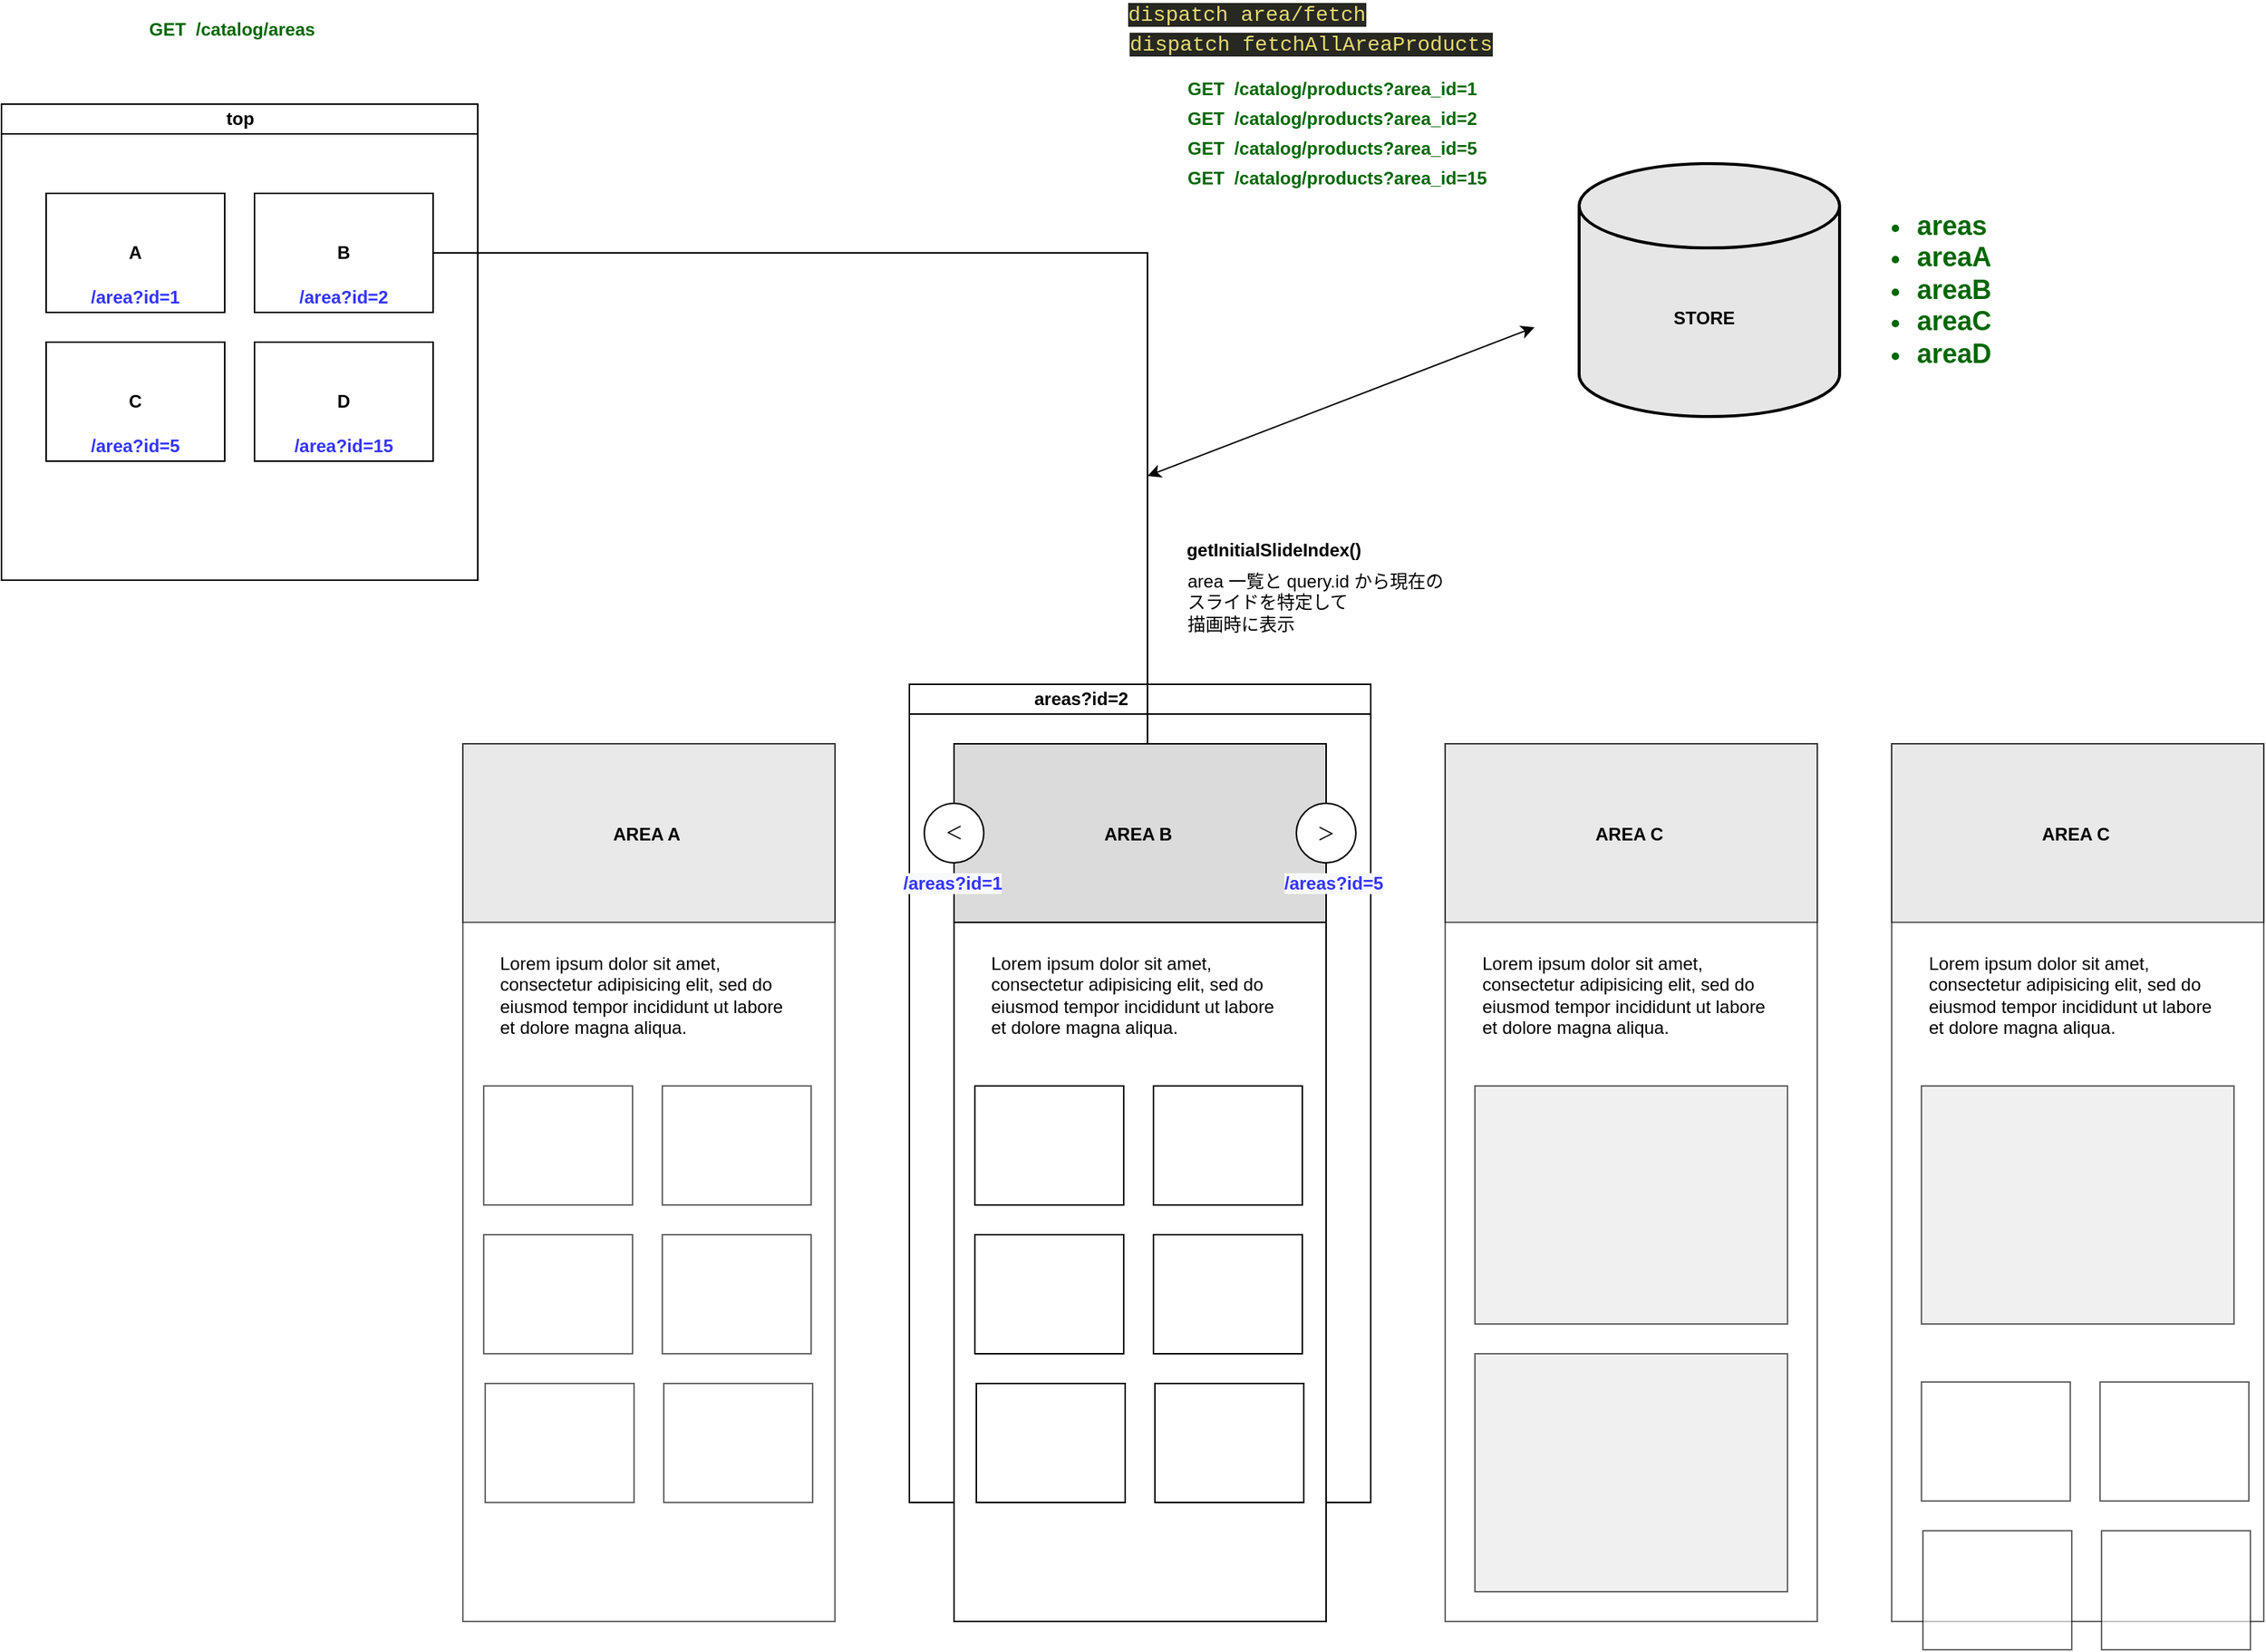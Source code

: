 <mxfile version="14.6.11" type="github">
  <diagram id="C5RBs43oDa-KdzZeNtuy" name="Page-1">
    <mxGraphModel dx="1773" dy="1271" grid="1" gridSize="10" guides="1" tooltips="1" connect="1" arrows="1" fold="1" page="1" pageScale="1" pageWidth="827" pageHeight="1169" math="0" shadow="0">
      <root>
        <mxCell id="WIyWlLk6GJQsqaUBKTNV-0" />
        <mxCell id="WIyWlLk6GJQsqaUBKTNV-1" parent="WIyWlLk6GJQsqaUBKTNV-0" />
        <mxCell id="VVKggrItEhhPszAlmE28-15" value="top" style="swimlane;html=1;startSize=20;horizontal=1;containerType=tree;" vertex="1" parent="WIyWlLk6GJQsqaUBKTNV-1">
          <mxGeometry x="60" y="130" width="320" height="320" as="geometry" />
        </mxCell>
        <mxCell id="VVKggrItEhhPszAlmE28-17" value="&lt;b&gt;A&lt;/b&gt;" style="whiteSpace=wrap;html=1;treeFolding=1;treeMoving=1;newEdgeStyle={&quot;edgeStyle&quot;:&quot;elbowEdgeStyle&quot;,&quot;startArrow&quot;:&quot;none&quot;,&quot;endArrow&quot;:&quot;none&quot;};" vertex="1" parent="VVKggrItEhhPszAlmE28-15">
          <mxGeometry x="30" y="60" width="120" height="80" as="geometry" />
        </mxCell>
        <mxCell id="VVKggrItEhhPszAlmE28-20" value="&lt;b&gt;B&lt;/b&gt;" style="whiteSpace=wrap;html=1;treeFolding=1;treeMoving=1;newEdgeStyle={&quot;edgeStyle&quot;:&quot;elbowEdgeStyle&quot;,&quot;startArrow&quot;:&quot;none&quot;,&quot;endArrow&quot;:&quot;none&quot;};" vertex="1" parent="VVKggrItEhhPszAlmE28-15">
          <mxGeometry x="170" y="60" width="120" height="80" as="geometry" />
        </mxCell>
        <mxCell id="VVKggrItEhhPszAlmE28-21" value="&lt;b&gt;C&lt;/b&gt;" style="whiteSpace=wrap;html=1;treeFolding=1;treeMoving=1;newEdgeStyle={&quot;edgeStyle&quot;:&quot;elbowEdgeStyle&quot;,&quot;startArrow&quot;:&quot;none&quot;,&quot;endArrow&quot;:&quot;none&quot;};" vertex="1" parent="VVKggrItEhhPszAlmE28-15">
          <mxGeometry x="30" y="160" width="120" height="80" as="geometry" />
        </mxCell>
        <mxCell id="VVKggrItEhhPszAlmE28-22" value="&lt;b&gt;D&lt;/b&gt;" style="whiteSpace=wrap;html=1;treeFolding=1;treeMoving=1;newEdgeStyle={&quot;edgeStyle&quot;:&quot;elbowEdgeStyle&quot;,&quot;startArrow&quot;:&quot;none&quot;,&quot;endArrow&quot;:&quot;none&quot;};" vertex="1" parent="VVKggrItEhhPszAlmE28-15">
          <mxGeometry x="170" y="160" width="120" height="80" as="geometry" />
        </mxCell>
        <UserObject label="/area?id=1" placeholders="1" id="VVKggrItEhhPszAlmE28-49">
          <mxCell style="text;html=1;strokeColor=none;fillColor=none;align=center;verticalAlign=middle;whiteSpace=wrap;overflow=hidden;fontStyle=1;fontColor=#3333FF;" vertex="1" parent="VVKggrItEhhPszAlmE28-15">
            <mxGeometry x="10" y="120" width="160" height="20" as="geometry" />
          </mxCell>
        </UserObject>
        <UserObject label="/area?id=2" placeholders="1" id="VVKggrItEhhPszAlmE28-52">
          <mxCell style="text;html=1;strokeColor=none;fillColor=none;align=center;verticalAlign=middle;whiteSpace=wrap;overflow=hidden;fontStyle=1;fontColor=#3333FF;" vertex="1" parent="VVKggrItEhhPszAlmE28-15">
            <mxGeometry x="150" y="120" width="160" height="20" as="geometry" />
          </mxCell>
        </UserObject>
        <UserObject label="/area?id=5" placeholders="1" id="VVKggrItEhhPszAlmE28-53">
          <mxCell style="text;html=1;strokeColor=none;fillColor=none;align=center;verticalAlign=middle;whiteSpace=wrap;overflow=hidden;fontStyle=1;fontColor=#3333FF;" vertex="1" parent="VVKggrItEhhPszAlmE28-15">
            <mxGeometry x="10" y="220" width="160" height="20" as="geometry" />
          </mxCell>
        </UserObject>
        <UserObject label="/area?id=15" placeholders="1" id="VVKggrItEhhPszAlmE28-54">
          <mxCell style="text;html=1;strokeColor=none;fillColor=none;align=center;verticalAlign=middle;whiteSpace=wrap;overflow=hidden;fontStyle=1;fontColor=#3333FF;" vertex="1" parent="VVKggrItEhhPszAlmE28-15">
            <mxGeometry x="150" y="220" width="160" height="20" as="geometry" />
          </mxCell>
        </UserObject>
        <mxCell id="VVKggrItEhhPszAlmE28-23" value="areas?id=2&amp;nbsp; &amp;nbsp; &amp;nbsp; &amp;nbsp; &amp;nbsp; &amp;nbsp; &amp;nbsp; &amp;nbsp; &amp;nbsp; &amp;nbsp; &amp;nbsp; &amp;nbsp;&amp;nbsp;" style="swimlane;html=1;startSize=20;horizontal=1;containerType=tree;" vertex="1" parent="WIyWlLk6GJQsqaUBKTNV-1">
          <mxGeometry x="670" y="520" width="310" height="550" as="geometry" />
        </mxCell>
        <mxCell id="VVKggrItEhhPszAlmE28-36" value="" style="whiteSpace=wrap;html=1;treeFolding=1;treeMoving=1;newEdgeStyle={&quot;edgeStyle&quot;:&quot;elbowEdgeStyle&quot;,&quot;startArrow&quot;:&quot;none&quot;,&quot;endArrow&quot;:&quot;none&quot;};" vertex="1" parent="VVKggrItEhhPszAlmE28-23">
          <mxGeometry x="30" y="40" width="250" height="590" as="geometry" />
        </mxCell>
        <mxCell id="VVKggrItEhhPszAlmE28-37" value="&lt;h1&gt;&lt;br&gt;&lt;/h1&gt;&lt;p&gt;Lorem ipsum dolor sit amet, consectetur adipisicing elit, sed do eiusmod tempor incididunt ut labore et dolore magna aliqua.&lt;/p&gt;" style="text;html=1;strokeColor=none;fillColor=none;spacing=5;spacingTop=-20;whiteSpace=wrap;overflow=hidden;rounded=0;" vertex="1" parent="VVKggrItEhhPszAlmE28-23">
          <mxGeometry x="50" y="130" width="210" height="120" as="geometry" />
        </mxCell>
        <mxCell id="VVKggrItEhhPszAlmE28-43" value="" style="rounded=0;whiteSpace=wrap;html=1;fillColor=#DBDBDB;" vertex="1" parent="VVKggrItEhhPszAlmE28-23">
          <mxGeometry x="30" y="40" width="250" height="120" as="geometry" />
        </mxCell>
        <mxCell id="VVKggrItEhhPszAlmE28-44" value="" style="ellipse;whiteSpace=wrap;html=1;aspect=fixed;" vertex="1" parent="VVKggrItEhhPszAlmE28-23">
          <mxGeometry x="260" y="80" width="40" height="40" as="geometry" />
        </mxCell>
        <mxCell id="VVKggrItEhhPszAlmE28-45" value="" style="ellipse;whiteSpace=wrap;html=1;aspect=fixed;" vertex="1" parent="VVKggrItEhhPszAlmE28-23">
          <mxGeometry x="10" y="80" width="40" height="40" as="geometry" />
        </mxCell>
        <mxCell id="VVKggrItEhhPszAlmE28-46" value="＜" style="text;html=1;strokeColor=none;fillColor=none;align=center;verticalAlign=middle;whiteSpace=wrap;rounded=0;" vertex="1" parent="VVKggrItEhhPszAlmE28-23">
          <mxGeometry x="10" y="90" width="40" height="20" as="geometry" />
        </mxCell>
        <mxCell id="VVKggrItEhhPszAlmE28-47" value="＜" style="text;html=1;strokeColor=none;fillColor=none;align=center;verticalAlign=middle;whiteSpace=wrap;rounded=0;rotation=-180;" vertex="1" parent="VVKggrItEhhPszAlmE28-23">
          <mxGeometry x="260" y="90" width="40" height="20" as="geometry" />
        </mxCell>
        <mxCell id="VVKggrItEhhPszAlmE28-48" value="AREA B" style="text;strokeColor=none;fillColor=none;align=left;verticalAlign=top;spacingLeft=4;spacingRight=4;overflow=hidden;rotatable=0;points=[[0,0.5],[1,0.5]];portConstraint=eastwest;fontStyle=1" vertex="1" parent="VVKggrItEhhPszAlmE28-23">
          <mxGeometry x="125" y="87" width="60" height="26" as="geometry" />
        </mxCell>
        <mxCell id="VVKggrItEhhPszAlmE28-58" value="" style="rounded=0;whiteSpace=wrap;html=1;fontColor=#006600;fillColor=#ffffff;align=left;" vertex="1" parent="VVKggrItEhhPszAlmE28-23">
          <mxGeometry x="44" y="270" width="100" height="80" as="geometry" />
        </mxCell>
        <mxCell id="VVKggrItEhhPszAlmE28-59" value="" style="rounded=0;whiteSpace=wrap;html=1;fontColor=#006600;fillColor=#ffffff;align=left;" vertex="1" parent="VVKggrItEhhPszAlmE28-23">
          <mxGeometry x="164" y="270" width="100" height="80" as="geometry" />
        </mxCell>
        <mxCell id="VVKggrItEhhPszAlmE28-60" value="" style="rounded=0;whiteSpace=wrap;html=1;fontColor=#006600;fillColor=#ffffff;align=left;" vertex="1" parent="VVKggrItEhhPszAlmE28-23">
          <mxGeometry x="44" y="370" width="100" height="80" as="geometry" />
        </mxCell>
        <mxCell id="VVKggrItEhhPszAlmE28-61" value="" style="rounded=0;whiteSpace=wrap;html=1;fontColor=#006600;fillColor=#ffffff;align=left;" vertex="1" parent="VVKggrItEhhPszAlmE28-23">
          <mxGeometry x="164" y="370" width="100" height="80" as="geometry" />
        </mxCell>
        <mxCell id="VVKggrItEhhPszAlmE28-62" value="" style="rounded=0;whiteSpace=wrap;html=1;fontColor=#006600;fillColor=#ffffff;align=left;" vertex="1" parent="VVKggrItEhhPszAlmE28-23">
          <mxGeometry x="45" y="470" width="100" height="80" as="geometry" />
        </mxCell>
        <mxCell id="VVKggrItEhhPszAlmE28-63" value="" style="rounded=0;whiteSpace=wrap;html=1;fontColor=#006600;fillColor=#ffffff;align=left;" vertex="1" parent="VVKggrItEhhPszAlmE28-23">
          <mxGeometry x="165" y="470" width="100" height="80" as="geometry" />
        </mxCell>
        <mxCell id="VVKggrItEhhPszAlmE28-113" value="&lt;span style=&quot;font-family: helvetica; font-size: 12px; font-style: normal; font-weight: 700; letter-spacing: normal; text-align: center; text-indent: 0px; text-transform: none; word-spacing: 0px; background-color: rgb(248, 249, 250); display: inline; float: none;&quot;&gt;/areas?id=1&lt;/span&gt;" style="text;whiteSpace=wrap;html=1;fontColor=#3333FF;" vertex="1" parent="VVKggrItEhhPszAlmE28-23">
          <mxGeometry x="-6" y="120" width="170" height="30" as="geometry" />
        </mxCell>
        <mxCell id="VVKggrItEhhPszAlmE28-114" value="&lt;span style=&quot;font-family: helvetica; font-size: 12px; font-style: normal; font-weight: 700; letter-spacing: normal; text-align: center; text-indent: 0px; text-transform: none; word-spacing: 0px; background-color: rgb(248, 249, 250); display: inline; float: none;&quot;&gt;/areas?id=5&lt;/span&gt;" style="text;whiteSpace=wrap;html=1;fontColor=#3333FF;" vertex="1" parent="VVKggrItEhhPszAlmE28-23">
          <mxGeometry x="250" y="120" width="170" height="30" as="geometry" />
        </mxCell>
        <mxCell id="VVKggrItEhhPszAlmE28-32" value="&lt;b&gt;GET&amp;nbsp; /catalog/products?area_id=1&lt;/b&gt;" style="text;html=1;strokeColor=none;fillColor=none;align=left;verticalAlign=middle;whiteSpace=wrap;rounded=0;fontColor=#006600;" vertex="1" parent="WIyWlLk6GJQsqaUBKTNV-1">
          <mxGeometry x="855" y="110" width="270" height="20" as="geometry" />
        </mxCell>
        <mxCell id="VVKggrItEhhPszAlmE28-33" value="&lt;b&gt;GET&amp;nbsp; /catalog/areas&lt;/b&gt;" style="text;html=1;strokeColor=none;fillColor=none;align=center;verticalAlign=middle;whiteSpace=wrap;rounded=0;fontColor=#006600;" vertex="1" parent="WIyWlLk6GJQsqaUBKTNV-1">
          <mxGeometry x="80" y="70" width="270" height="20" as="geometry" />
        </mxCell>
        <mxCell id="VVKggrItEhhPszAlmE28-35" value="" style="edgeStyle=elbowEdgeStyle;rounded=0;orthogonalLoop=1;jettySize=auto;html=1;elbow=horizontal;startArrow=none;endArrow=none;" edge="1" source="VVKggrItEhhPszAlmE28-20" target="VVKggrItEhhPszAlmE28-36" parent="WIyWlLk6GJQsqaUBKTNV-1">
          <mxGeometry relative="1" as="geometry">
            <Array as="points">
              <mxPoint x="830" y="450" />
            </Array>
          </mxGeometry>
        </mxCell>
        <mxCell id="VVKggrItEhhPszAlmE28-55" value="&lt;b&gt;GET&amp;nbsp; /catalog/products?area_id=2&lt;/b&gt;" style="text;html=1;strokeColor=none;fillColor=none;align=left;verticalAlign=middle;whiteSpace=wrap;rounded=0;fontColor=#006600;" vertex="1" parent="WIyWlLk6GJQsqaUBKTNV-1">
          <mxGeometry x="855" y="130" width="270" height="20" as="geometry" />
        </mxCell>
        <mxCell id="VVKggrItEhhPszAlmE28-56" value="&lt;b&gt;GET&amp;nbsp; /catalog/products?area_id=5&lt;/b&gt;" style="text;html=1;strokeColor=none;fillColor=none;align=left;verticalAlign=middle;whiteSpace=wrap;rounded=0;fontColor=#006600;" vertex="1" parent="WIyWlLk6GJQsqaUBKTNV-1">
          <mxGeometry x="855" y="150" width="270" height="20" as="geometry" />
        </mxCell>
        <mxCell id="VVKggrItEhhPszAlmE28-57" value="&lt;b&gt;GET&amp;nbsp; /catalog/products?area_id=15&lt;/b&gt;" style="text;html=1;strokeColor=none;fillColor=none;align=left;verticalAlign=middle;whiteSpace=wrap;rounded=0;fontColor=#006600;" vertex="1" parent="WIyWlLk6GJQsqaUBKTNV-1">
          <mxGeometry x="855" y="170" width="270" height="20" as="geometry" />
        </mxCell>
        <mxCell id="VVKggrItEhhPszAlmE28-64" value="" style="whiteSpace=wrap;html=1;treeFolding=1;treeMoving=1;newEdgeStyle={&quot;edgeStyle&quot;:&quot;elbowEdgeStyle&quot;,&quot;startArrow&quot;:&quot;none&quot;,&quot;endArrow&quot;:&quot;none&quot;};opacity=60;" vertex="1" parent="WIyWlLk6GJQsqaUBKTNV-1">
          <mxGeometry x="370" y="560" width="250" height="590" as="geometry" />
        </mxCell>
        <mxCell id="VVKggrItEhhPszAlmE28-65" value="&lt;h1&gt;&lt;br&gt;&lt;/h1&gt;&lt;p&gt;Lorem ipsum dolor sit amet, consectetur adipisicing elit, sed do eiusmod tempor incididunt ut labore et dolore magna aliqua.&lt;/p&gt;" style="text;html=1;strokeColor=none;fillColor=none;spacing=5;spacingTop=-20;whiteSpace=wrap;overflow=hidden;rounded=0;opacity=60;" vertex="1" parent="WIyWlLk6GJQsqaUBKTNV-1">
          <mxGeometry x="390" y="650" width="210" height="120" as="geometry" />
        </mxCell>
        <mxCell id="VVKggrItEhhPszAlmE28-66" value="" style="rounded=0;whiteSpace=wrap;html=1;fillColor=#DBDBDB;opacity=60;" vertex="1" parent="WIyWlLk6GJQsqaUBKTNV-1">
          <mxGeometry x="370" y="560" width="250" height="120" as="geometry" />
        </mxCell>
        <mxCell id="VVKggrItEhhPszAlmE28-67" value="AREA A" style="text;strokeColor=none;fillColor=none;align=left;verticalAlign=top;spacingLeft=4;spacingRight=4;overflow=hidden;rotatable=0;points=[[0,0.5],[1,0.5]];portConstraint=eastwest;fontStyle=1;opacity=60;" vertex="1" parent="WIyWlLk6GJQsqaUBKTNV-1">
          <mxGeometry x="465" y="607" width="60" height="26" as="geometry" />
        </mxCell>
        <mxCell id="VVKggrItEhhPszAlmE28-68" value="" style="rounded=0;whiteSpace=wrap;html=1;fontColor=#006600;fillColor=#ffffff;align=left;opacity=60;" vertex="1" parent="WIyWlLk6GJQsqaUBKTNV-1">
          <mxGeometry x="384" y="790" width="100" height="80" as="geometry" />
        </mxCell>
        <mxCell id="VVKggrItEhhPszAlmE28-69" value="" style="rounded=0;whiteSpace=wrap;html=1;fontColor=#006600;fillColor=#ffffff;align=left;opacity=60;" vertex="1" parent="WIyWlLk6GJQsqaUBKTNV-1">
          <mxGeometry x="504" y="790" width="100" height="80" as="geometry" />
        </mxCell>
        <mxCell id="VVKggrItEhhPszAlmE28-70" value="" style="rounded=0;whiteSpace=wrap;html=1;fontColor=#006600;fillColor=#ffffff;align=left;opacity=60;" vertex="1" parent="WIyWlLk6GJQsqaUBKTNV-1">
          <mxGeometry x="384" y="890" width="100" height="80" as="geometry" />
        </mxCell>
        <mxCell id="VVKggrItEhhPszAlmE28-71" value="" style="rounded=0;whiteSpace=wrap;html=1;fontColor=#006600;fillColor=#ffffff;align=left;opacity=60;" vertex="1" parent="WIyWlLk6GJQsqaUBKTNV-1">
          <mxGeometry x="504" y="890" width="100" height="80" as="geometry" />
        </mxCell>
        <mxCell id="VVKggrItEhhPszAlmE28-72" value="" style="rounded=0;whiteSpace=wrap;html=1;fontColor=#006600;fillColor=#ffffff;align=left;opacity=60;" vertex="1" parent="WIyWlLk6GJQsqaUBKTNV-1">
          <mxGeometry x="385" y="990" width="100" height="80" as="geometry" />
        </mxCell>
        <mxCell id="VVKggrItEhhPszAlmE28-73" value="" style="rounded=0;whiteSpace=wrap;html=1;fontColor=#006600;fillColor=#ffffff;align=left;opacity=60;" vertex="1" parent="WIyWlLk6GJQsqaUBKTNV-1">
          <mxGeometry x="505" y="990" width="100" height="80" as="geometry" />
        </mxCell>
        <mxCell id="VVKggrItEhhPszAlmE28-74" value="" style="whiteSpace=wrap;html=1;treeFolding=1;treeMoving=1;newEdgeStyle={&quot;edgeStyle&quot;:&quot;elbowEdgeStyle&quot;,&quot;startArrow&quot;:&quot;none&quot;,&quot;endArrow&quot;:&quot;none&quot;};opacity=60;" vertex="1" parent="WIyWlLk6GJQsqaUBKTNV-1">
          <mxGeometry x="1030" y="560" width="250" height="590" as="geometry" />
        </mxCell>
        <mxCell id="VVKggrItEhhPszAlmE28-75" value="&lt;h1&gt;&lt;br&gt;&lt;/h1&gt;&lt;p&gt;Lorem ipsum dolor sit amet, consectetur adipisicing elit, sed do eiusmod tempor incididunt ut labore et dolore magna aliqua.&lt;/p&gt;" style="text;html=1;strokeColor=none;fillColor=none;spacing=5;spacingTop=-20;whiteSpace=wrap;overflow=hidden;rounded=0;opacity=60;" vertex="1" parent="WIyWlLk6GJQsqaUBKTNV-1">
          <mxGeometry x="1050" y="650" width="210" height="120" as="geometry" />
        </mxCell>
        <mxCell id="VVKggrItEhhPszAlmE28-76" value="" style="rounded=0;whiteSpace=wrap;html=1;fillColor=#DBDBDB;opacity=60;" vertex="1" parent="WIyWlLk6GJQsqaUBKTNV-1">
          <mxGeometry x="1030" y="560" width="250" height="120" as="geometry" />
        </mxCell>
        <mxCell id="VVKggrItEhhPszAlmE28-77" value="AREA C" style="text;strokeColor=none;fillColor=none;align=left;verticalAlign=top;spacingLeft=4;spacingRight=4;overflow=hidden;rotatable=0;points=[[0,0.5],[1,0.5]];portConstraint=eastwest;fontStyle=1;opacity=60;" vertex="1" parent="WIyWlLk6GJQsqaUBKTNV-1">
          <mxGeometry x="1125" y="607" width="60" height="26" as="geometry" />
        </mxCell>
        <mxCell id="VVKggrItEhhPszAlmE28-78" value="" style="rounded=0;whiteSpace=wrap;html=1;fontColor=#006600;align=left;fillColor=#E6E6E6;opacity=60;" vertex="1" parent="WIyWlLk6GJQsqaUBKTNV-1">
          <mxGeometry x="1050" y="790" width="210" height="160" as="geometry" />
        </mxCell>
        <mxCell id="VVKggrItEhhPszAlmE28-84" value="" style="rounded=0;whiteSpace=wrap;html=1;fontColor=#006600;align=left;fillColor=#E6E6E6;opacity=60;" vertex="1" parent="WIyWlLk6GJQsqaUBKTNV-1">
          <mxGeometry x="1050" y="970" width="210" height="160" as="geometry" />
        </mxCell>
        <mxCell id="VVKggrItEhhPszAlmE28-85" value="" style="whiteSpace=wrap;html=1;treeFolding=1;treeMoving=1;newEdgeStyle={&quot;edgeStyle&quot;:&quot;elbowEdgeStyle&quot;,&quot;startArrow&quot;:&quot;none&quot;,&quot;endArrow&quot;:&quot;none&quot;};opacity=60;" vertex="1" parent="WIyWlLk6GJQsqaUBKTNV-1">
          <mxGeometry x="1330" y="560" width="250" height="590" as="geometry" />
        </mxCell>
        <mxCell id="VVKggrItEhhPszAlmE28-86" value="&lt;h1&gt;&lt;br&gt;&lt;/h1&gt;&lt;p&gt;Lorem ipsum dolor sit amet, consectetur adipisicing elit, sed do eiusmod tempor incididunt ut labore et dolore magna aliqua.&lt;/p&gt;" style="text;html=1;strokeColor=none;fillColor=none;spacing=5;spacingTop=-20;whiteSpace=wrap;overflow=hidden;rounded=0;opacity=60;" vertex="1" parent="WIyWlLk6GJQsqaUBKTNV-1">
          <mxGeometry x="1350" y="650" width="210" height="120" as="geometry" />
        </mxCell>
        <mxCell id="VVKggrItEhhPszAlmE28-87" value="" style="rounded=0;whiteSpace=wrap;html=1;fillColor=#DBDBDB;opacity=60;" vertex="1" parent="WIyWlLk6GJQsqaUBKTNV-1">
          <mxGeometry x="1330" y="560" width="250" height="120" as="geometry" />
        </mxCell>
        <mxCell id="VVKggrItEhhPszAlmE28-88" value="AREA C" style="text;strokeColor=none;fillColor=none;align=left;verticalAlign=top;spacingLeft=4;spacingRight=4;overflow=hidden;rotatable=0;points=[[0,0.5],[1,0.5]];portConstraint=eastwest;fontStyle=1;opacity=60;" vertex="1" parent="WIyWlLk6GJQsqaUBKTNV-1">
          <mxGeometry x="1425" y="607" width="60" height="26" as="geometry" />
        </mxCell>
        <mxCell id="VVKggrItEhhPszAlmE28-89" value="" style="rounded=0;whiteSpace=wrap;html=1;fontColor=#006600;align=left;fillColor=#E6E6E6;opacity=60;" vertex="1" parent="WIyWlLk6GJQsqaUBKTNV-1">
          <mxGeometry x="1350" y="790" width="210" height="160" as="geometry" />
        </mxCell>
        <mxCell id="VVKggrItEhhPszAlmE28-92" value="" style="rounded=0;whiteSpace=wrap;html=1;fontColor=#006600;fillColor=#ffffff;align=left;opacity=60;" vertex="1" parent="WIyWlLk6GJQsqaUBKTNV-1">
          <mxGeometry x="1350" y="989" width="100" height="80" as="geometry" />
        </mxCell>
        <mxCell id="VVKggrItEhhPszAlmE28-93" value="" style="rounded=0;whiteSpace=wrap;html=1;fontColor=#006600;fillColor=#ffffff;align=left;opacity=60;" vertex="1" parent="WIyWlLk6GJQsqaUBKTNV-1">
          <mxGeometry x="1470" y="989" width="100" height="80" as="geometry" />
        </mxCell>
        <mxCell id="VVKggrItEhhPszAlmE28-94" value="" style="rounded=0;whiteSpace=wrap;html=1;fontColor=#006600;fillColor=#ffffff;align=left;opacity=60;" vertex="1" parent="WIyWlLk6GJQsqaUBKTNV-1">
          <mxGeometry x="1351" y="1089" width="100" height="80" as="geometry" />
        </mxCell>
        <mxCell id="VVKggrItEhhPszAlmE28-95" value="" style="rounded=0;whiteSpace=wrap;html=1;fontColor=#006600;fillColor=#ffffff;align=left;opacity=60;" vertex="1" parent="WIyWlLk6GJQsqaUBKTNV-1">
          <mxGeometry x="1471" y="1089" width="100" height="80" as="geometry" />
        </mxCell>
        <mxCell id="VVKggrItEhhPszAlmE28-96" value="" style="strokeWidth=2;html=1;shape=mxgraph.flowchart.database;whiteSpace=wrap;fontColor=#006600;fillColor=#E6E6E6;align=left;" vertex="1" parent="WIyWlLk6GJQsqaUBKTNV-1">
          <mxGeometry x="1120" y="170" width="175" height="170" as="geometry" />
        </mxCell>
        <mxCell id="VVKggrItEhhPszAlmE28-97" value="STORE" style="text;strokeColor=none;fillColor=none;align=left;verticalAlign=top;spacingLeft=4;spacingRight=4;overflow=hidden;rotatable=0;points=[[0,0.5],[1,0.5]];portConstraint=eastwest;fontStyle=1" vertex="1" parent="WIyWlLk6GJQsqaUBKTNV-1">
          <mxGeometry x="1177.5" y="260" width="60" height="26" as="geometry" />
        </mxCell>
        <mxCell id="VVKggrItEhhPszAlmE28-98" value="&lt;span style=&quot;color: rgb(230 , 219 , 116) ; background-color: rgb(39 , 40 , 34) ; font-family: &amp;#34;menlo&amp;#34; , &amp;#34;monaco&amp;#34; , &amp;#34;courier new&amp;#34; , monospace ; font-size: 14px&quot;&gt;dispatch fetchAllAreaProducts&lt;/span&gt;" style="text;html=1;strokeColor=none;fillColor=none;align=center;verticalAlign=middle;whiteSpace=wrap;rounded=0;fontColor=#006600;" vertex="1" parent="WIyWlLk6GJQsqaUBKTNV-1">
          <mxGeometry x="805" y="80" width="270" height="20" as="geometry" />
        </mxCell>
        <mxCell id="VVKggrItEhhPszAlmE28-107" value="" style="endArrow=classic;startArrow=classic;html=1;fontColor=#006600;" edge="1" parent="WIyWlLk6GJQsqaUBKTNV-1">
          <mxGeometry width="50" height="50" relative="1" as="geometry">
            <mxPoint x="830" y="380" as="sourcePoint" />
            <mxPoint x="1090" y="280" as="targetPoint" />
          </mxGeometry>
        </mxCell>
        <mxCell id="VVKggrItEhhPszAlmE28-108" value="&lt;ul style=&quot;font-size: 18px&quot;&gt;&lt;li&gt;areas&lt;/li&gt;&lt;li&gt;areaA&lt;/li&gt;&lt;li&gt;areaB&lt;/li&gt;&lt;li&gt;areaC&lt;br&gt;&lt;/li&gt;&lt;li&gt;areaD&lt;br&gt;&lt;/li&gt;&lt;/ul&gt;" style="text;strokeColor=none;fillColor=none;html=1;whiteSpace=wrap;verticalAlign=middle;overflow=hidden;fontColor=#006600;opacity=10;align=left;fontStyle=1" vertex="1" parent="WIyWlLk6GJQsqaUBKTNV-1">
          <mxGeometry x="1305" y="153" width="180" height="204" as="geometry" />
        </mxCell>
        <UserObject label="getInitialSlideIndex()" placeholders="1" id="VVKggrItEhhPszAlmE28-110">
          <mxCell style="text;html=1;strokeColor=none;fillColor=none;align=center;verticalAlign=middle;whiteSpace=wrap;overflow=hidden;fontStyle=1" vertex="1" parent="WIyWlLk6GJQsqaUBKTNV-1">
            <mxGeometry x="750" y="420" width="330" height="20" as="geometry" />
          </mxCell>
        </UserObject>
        <mxCell id="VVKggrItEhhPszAlmE28-111" style="edgeStyle=orthogonalEdgeStyle;rounded=0;orthogonalLoop=1;jettySize=auto;html=1;exitX=0.5;exitY=1;exitDx=0;exitDy=0;fontColor=#000000;" edge="1" parent="WIyWlLk6GJQsqaUBKTNV-1" source="VVKggrItEhhPszAlmE28-110" target="VVKggrItEhhPszAlmE28-110">
          <mxGeometry relative="1" as="geometry" />
        </mxCell>
        <UserObject label="&lt;font&gt;area 一覧と query.id から現在の スライドを特定して&lt;br&gt;描画時に表示&lt;/font&gt;" placeholders="1" id="VVKggrItEhhPszAlmE28-115">
          <mxCell style="text;html=1;strokeColor=none;fillColor=none;align=left;verticalAlign=middle;whiteSpace=wrap;overflow=hidden;opacity=10;" vertex="1" parent="WIyWlLk6GJQsqaUBKTNV-1">
            <mxGeometry x="855" y="440" width="185" height="50" as="geometry" />
          </mxCell>
        </UserObject>
        <mxCell id="VVKggrItEhhPszAlmE28-116" value="&lt;span style=&quot;color: rgb(230 , 219 , 116) ; background-color: rgb(39 , 40 , 34) ; font-family: &amp;#34;menlo&amp;#34; , &amp;#34;monaco&amp;#34; , &amp;#34;courier new&amp;#34; , monospace ; font-size: 14px&quot;&gt;dispatch area/fetch&lt;/span&gt;" style="text;html=1;strokeColor=none;fillColor=none;align=left;verticalAlign=middle;whiteSpace=wrap;rounded=0;fontColor=#006600;" vertex="1" parent="WIyWlLk6GJQsqaUBKTNV-1">
          <mxGeometry x="815" y="60" width="270" height="20" as="geometry" />
        </mxCell>
      </root>
    </mxGraphModel>
  </diagram>
</mxfile>
